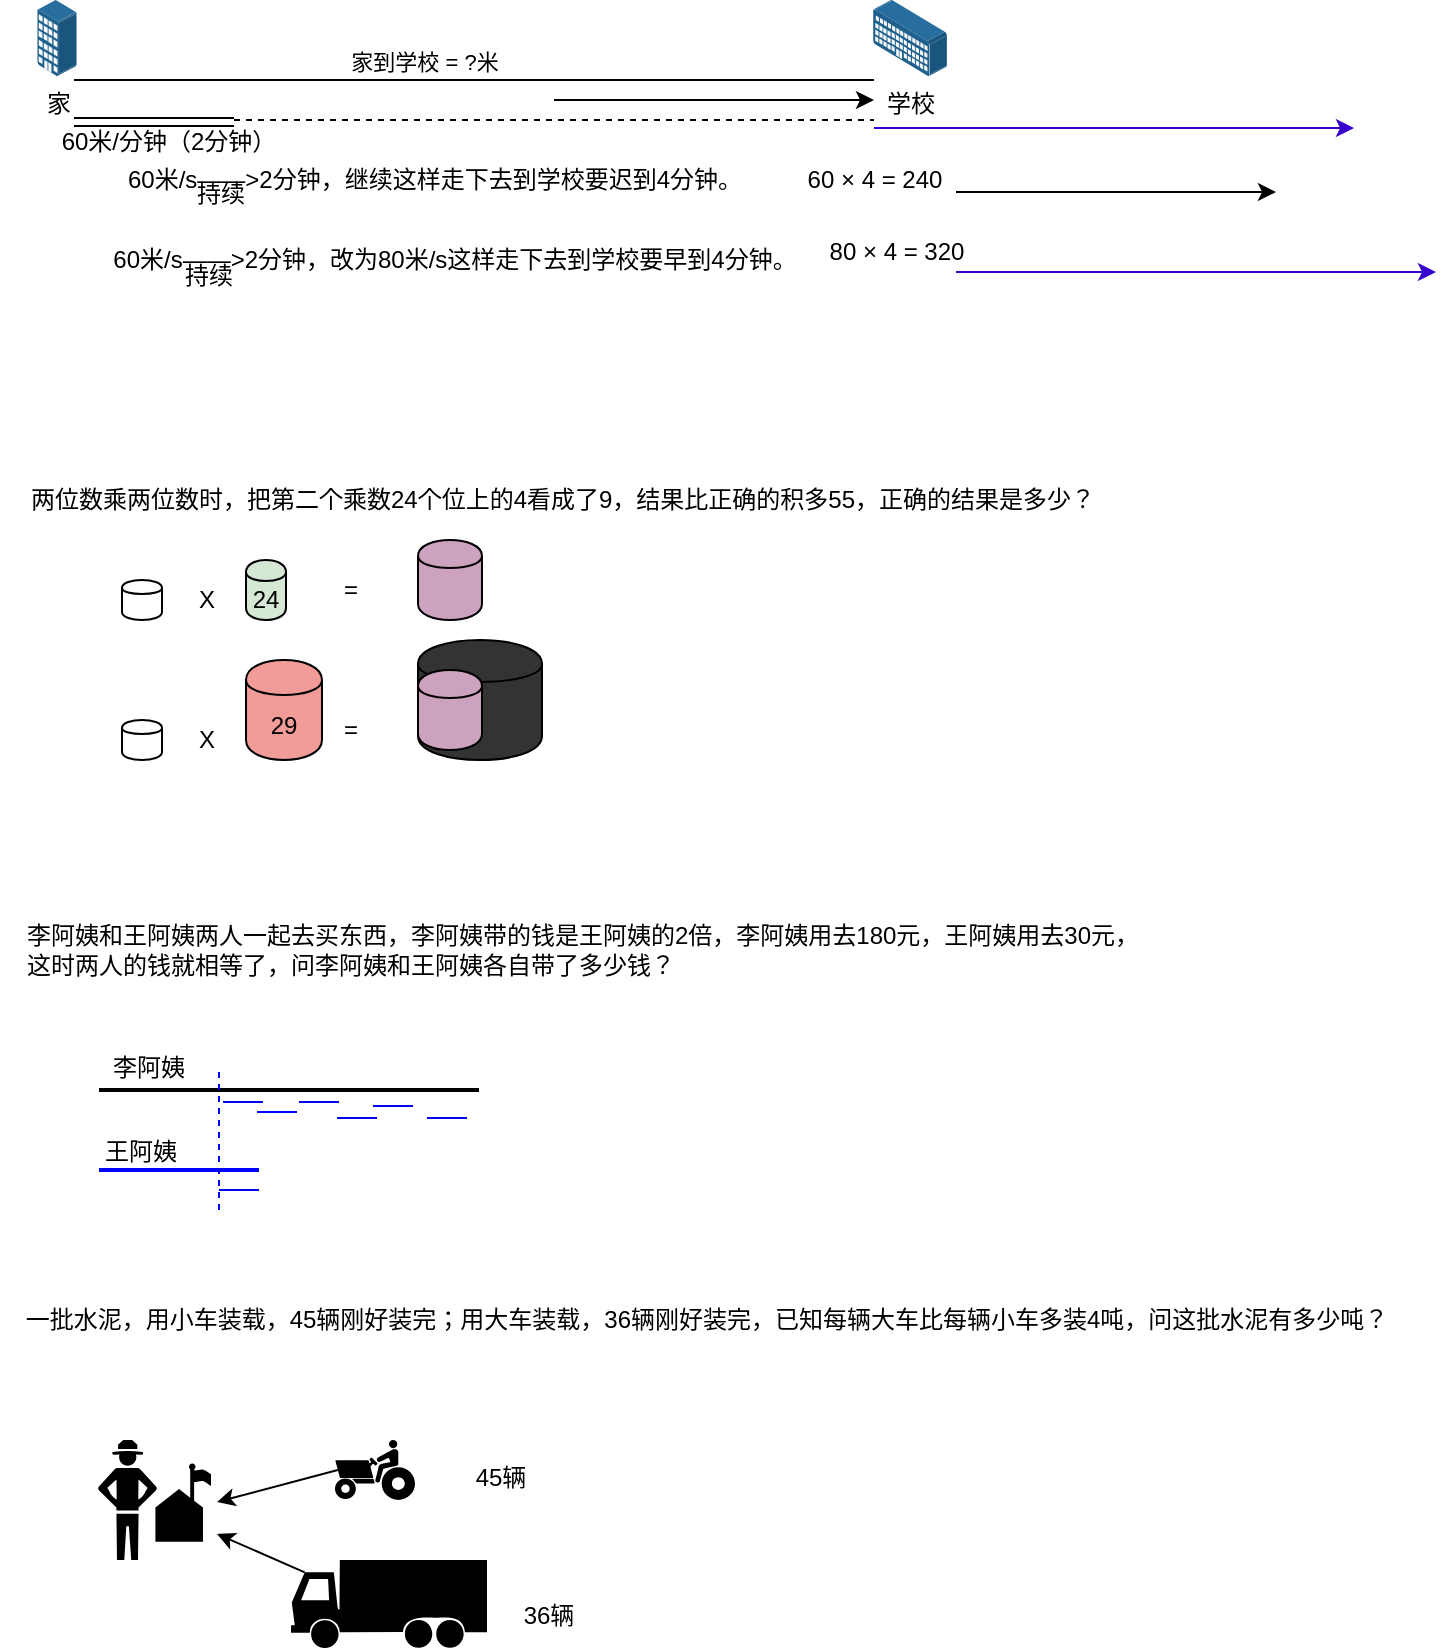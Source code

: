<mxfile version="13.0.1" type="github">
  <diagram id="Pz9Wp0MGv7To2l7jw31U" name="第 1 页">
    <mxGraphModel dx="1422" dy="723" grid="1" gridSize="10" guides="1" tooltips="1" connect="1" arrows="1" fold="1" page="1" pageScale="1" pageWidth="827" pageHeight="1169" math="0" shadow="0">
      <root>
        <mxCell id="0" />
        <mxCell id="1" parent="0" />
        <mxCell id="Qv1n9u9stY9VH0lMy7Xa-1" value="" style="endArrow=none;html=1;" parent="1" edge="1">
          <mxGeometry width="50" height="50" relative="1" as="geometry">
            <mxPoint x="76" y="60" as="sourcePoint" />
            <mxPoint x="476" y="60" as="targetPoint" />
          </mxGeometry>
        </mxCell>
        <mxCell id="Qv1n9u9stY9VH0lMy7Xa-16" value="家到学校 = ?米" style="edgeLabel;html=1;align=center;verticalAlign=middle;resizable=0;points=[];" parent="Qv1n9u9stY9VH0lMy7Xa-1" vertex="1" connectable="0">
          <mxGeometry x="-0.125" relative="1" as="geometry">
            <mxPoint y="-9" as="offset" />
          </mxGeometry>
        </mxCell>
        <mxCell id="Qv1n9u9stY9VH0lMy7Xa-2" value="家" style="points=[];aspect=fixed;html=1;align=center;shadow=0;dashed=0;image;image=img/lib/allied_telesis/buildings/Apartments.svg;fontFamily=Helvetica;fontSize=12;fontColor=#000000;strokeColor=none;fillColor=none;gradientColor=none;" parent="1" vertex="1">
          <mxGeometry x="39" y="20" width="57" height="38" as="geometry" />
        </mxCell>
        <mxCell id="Qv1n9u9stY9VH0lMy7Xa-3" value="学校" style="points=[];aspect=fixed;html=1;align=center;shadow=0;dashed=0;image;image=img/lib/allied_telesis/buildings/Long_Building.svg;fontFamily=Helvetica;fontSize=12;fontColor=#000000;strokeColor=none;fillColor=none;gradientColor=none;" parent="1" vertex="1">
          <mxGeometry x="456" y="20" width="76" height="38" as="geometry" />
        </mxCell>
        <mxCell id="Qv1n9u9stY9VH0lMy7Xa-5" value="60米/s——&amp;gt;2分钟，继续这样走下去到学校要迟到4分钟。" style="text;html=1;align=center;verticalAlign=middle;resizable=0;points=[];autosize=1;" parent="1" vertex="1">
          <mxGeometry x="96" y="100" width="320" height="20" as="geometry" />
        </mxCell>
        <mxCell id="Qv1n9u9stY9VH0lMy7Xa-6" value="60米/s——&amp;gt;2分钟，改为80米/s这样走下去到学校要早到4分钟。" style="text;html=1;align=center;verticalAlign=middle;resizable=0;points=[];autosize=1;" parent="1" vertex="1">
          <mxGeometry x="86" y="140" width="360" height="20" as="geometry" />
        </mxCell>
        <mxCell id="Qv1n9u9stY9VH0lMy7Xa-7" value="" style="shape=link;html=1;" parent="1" edge="1">
          <mxGeometry width="50" height="50" relative="1" as="geometry">
            <mxPoint x="76" y="81" as="sourcePoint" />
            <mxPoint x="156" y="81" as="targetPoint" />
          </mxGeometry>
        </mxCell>
        <mxCell id="Qv1n9u9stY9VH0lMy7Xa-8" value="60米/分钟（2分钟）" style="text;html=1;align=center;verticalAlign=middle;resizable=0;points=[];autosize=1;" parent="1" vertex="1">
          <mxGeometry x="63" y="81" width="120" height="20" as="geometry" />
        </mxCell>
        <mxCell id="Qv1n9u9stY9VH0lMy7Xa-9" value="" style="endArrow=none;dashed=1;html=1;" parent="1" edge="1">
          <mxGeometry width="50" height="50" relative="1" as="geometry">
            <mxPoint x="156" y="80" as="sourcePoint" />
            <mxPoint x="476" y="80" as="targetPoint" />
          </mxGeometry>
        </mxCell>
        <mxCell id="Qv1n9u9stY9VH0lMy7Xa-14" value="" style="endArrow=classic;html=1;" parent="1" edge="1">
          <mxGeometry width="50" height="50" relative="1" as="geometry">
            <mxPoint x="316" y="70" as="sourcePoint" />
            <mxPoint x="476" y="70" as="targetPoint" />
          </mxGeometry>
        </mxCell>
        <mxCell id="Qv1n9u9stY9VH0lMy7Xa-15" value="" style="endArrow=classic;html=1;fillColor=#6a00ff;strokeColor=#3700CC;" parent="1" edge="1">
          <mxGeometry width="50" height="50" relative="1" as="geometry">
            <mxPoint x="476" y="84" as="sourcePoint" />
            <mxPoint x="716" y="84" as="targetPoint" />
          </mxGeometry>
        </mxCell>
        <mxCell id="Qv1n9u9stY9VH0lMy7Xa-17" value="持续" style="text;html=1;align=center;verticalAlign=middle;resizable=0;points=[];autosize=1;" parent="1" vertex="1">
          <mxGeometry x="129" y="107" width="40" height="20" as="geometry" />
        </mxCell>
        <mxCell id="Qv1n9u9stY9VH0lMy7Xa-18" value="持续" style="text;html=1;align=center;verticalAlign=middle;resizable=0;points=[];autosize=1;" parent="1" vertex="1">
          <mxGeometry x="123" y="148" width="40" height="20" as="geometry" />
        </mxCell>
        <mxCell id="Qv1n9u9stY9VH0lMy7Xa-19" value="60 × 4 = 240" style="text;html=1;align=center;verticalAlign=middle;resizable=0;points=[];autosize=1;" parent="1" vertex="1">
          <mxGeometry x="436" y="100" width="80" height="20" as="geometry" />
        </mxCell>
        <mxCell id="Qv1n9u9stY9VH0lMy7Xa-20" value="80 × 4 = 320" style="text;html=1;align=center;verticalAlign=middle;resizable=0;points=[];autosize=1;" parent="1" vertex="1">
          <mxGeometry x="447" y="136" width="80" height="20" as="geometry" />
        </mxCell>
        <mxCell id="Qv1n9u9stY9VH0lMy7Xa-21" value="" style="endArrow=classic;html=1;" parent="1" edge="1">
          <mxGeometry width="50" height="50" relative="1" as="geometry">
            <mxPoint x="517" y="116" as="sourcePoint" />
            <mxPoint x="677" y="116" as="targetPoint" />
          </mxGeometry>
        </mxCell>
        <mxCell id="Qv1n9u9stY9VH0lMy7Xa-22" value="" style="endArrow=classic;html=1;fillColor=#6a00ff;strokeColor=#3700CC;" parent="1" edge="1">
          <mxGeometry width="50" height="50" relative="1" as="geometry">
            <mxPoint x="517" y="156" as="sourcePoint" />
            <mxPoint x="757" y="156" as="targetPoint" />
          </mxGeometry>
        </mxCell>
        <mxCell id="Qv1n9u9stY9VH0lMy7Xa-23" value="两位数乘两位数时，把第二个乘数24个位上的4看成了9，结果比正确的积多55，正确的结果是多少？" style="text;html=1;align=center;verticalAlign=middle;resizable=0;points=[];autosize=1;" parent="1" vertex="1">
          <mxGeometry x="45" y="260" width="550" height="20" as="geometry" />
        </mxCell>
        <mxCell id="Qv1n9u9stY9VH0lMy7Xa-24" value="李阿姨和王阿姨两人一起去买东西，李阿姨带的钱是王阿姨的2倍，李阿姨用去180元，王阿姨用去30元，&lt;br&gt;&lt;div style=&quot;text-align: left&quot;&gt;&lt;span&gt;这时两人的钱就相等了，&lt;/span&gt;&lt;span&gt;问李阿姨和王阿姨各自带了多少钱？&lt;/span&gt;&lt;/div&gt;" style="text;html=1;align=center;verticalAlign=middle;resizable=0;points=[];autosize=1;" parent="1" vertex="1">
          <mxGeometry x="45" y="480" width="570" height="30" as="geometry" />
        </mxCell>
        <mxCell id="Qv1n9u9stY9VH0lMy7Xa-25" value="一批水泥，用小车装载，45辆刚好装完；用大车装载，36辆刚好装完，已知每辆大车比每辆小车多装4吨，问这批水泥有多少吨？" style="text;html=1;align=center;verticalAlign=middle;resizable=0;points=[];autosize=1;" parent="1" vertex="1">
          <mxGeometry x="42" y="670" width="700" height="20" as="geometry" />
        </mxCell>
        <mxCell id="Qv1n9u9stY9VH0lMy7Xa-27" value="" style="shape=mxgraph.signs.transportation.tractor_1;html=1;pointerEvents=1;fillColor=#000000;strokeColor=none;verticalLabelPosition=bottom;verticalAlign=top;align=center;" parent="1" vertex="1">
          <mxGeometry x="206.5" y="740" width="40" height="30" as="geometry" />
        </mxCell>
        <mxCell id="Qv1n9u9stY9VH0lMy7Xa-28" value="" style="shape=mxgraph.signs.transportation.truck_3;html=1;pointerEvents=1;fillColor=#000000;strokeColor=none;verticalLabelPosition=bottom;verticalAlign=top;align=center;" parent="1" vertex="1">
          <mxGeometry x="184.5" y="800" width="98" height="44" as="geometry" />
        </mxCell>
        <mxCell id="Qv1n9u9stY9VH0lMy7Xa-29" value="" style="shape=mxgraph.signs.sports.ranger_station_2;html=1;pointerEvents=1;fillColor=#000000;strokeColor=none;verticalLabelPosition=bottom;verticalAlign=top;align=center;" parent="1" vertex="1">
          <mxGeometry x="87.5" y="740" width="57" height="60" as="geometry" />
        </mxCell>
        <mxCell id="Qv1n9u9stY9VH0lMy7Xa-30" value="" style="endArrow=classic;html=1;exitX=0.035;exitY=0.5;exitDx=0;exitDy=0;exitPerimeter=0;entryX=1.053;entryY=0.517;entryDx=0;entryDy=0;entryPerimeter=0;" parent="1" source="Qv1n9u9stY9VH0lMy7Xa-27" target="Qv1n9u9stY9VH0lMy7Xa-29" edge="1">
          <mxGeometry width="50" height="50" relative="1" as="geometry">
            <mxPoint x="254.5" y="780" as="sourcePoint" />
            <mxPoint x="294.5" y="758" as="targetPoint" />
          </mxGeometry>
        </mxCell>
        <mxCell id="Qv1n9u9stY9VH0lMy7Xa-33" value="" style="endArrow=classic;html=1;exitX=0.07;exitY=0.14;exitDx=0;exitDy=0;exitPerimeter=0;entryX=1.053;entryY=0.783;entryDx=0;entryDy=0;entryPerimeter=0;" parent="1" source="Qv1n9u9stY9VH0lMy7Xa-28" target="Qv1n9u9stY9VH0lMy7Xa-29" edge="1">
          <mxGeometry width="50" height="50" relative="1" as="geometry">
            <mxPoint x="217.9" y="765" as="sourcePoint" />
            <mxPoint x="157.521" y="781.02" as="targetPoint" />
          </mxGeometry>
        </mxCell>
        <mxCell id="Qv1n9u9stY9VH0lMy7Xa-34" value="45辆" style="text;html=1;align=center;verticalAlign=middle;resizable=0;points=[];autosize=1;" parent="1" vertex="1">
          <mxGeometry x="268.5" y="749" width="40" height="20" as="geometry" />
        </mxCell>
        <mxCell id="Qv1n9u9stY9VH0lMy7Xa-35" value="36辆" style="text;html=1;align=center;verticalAlign=middle;resizable=0;points=[];autosize=1;" parent="1" vertex="1">
          <mxGeometry x="292.5" y="818" width="40" height="20" as="geometry" />
        </mxCell>
        <mxCell id="qcMhjn22wfGFSeCv5ZoT-1" value="" style="shape=cylinder;whiteSpace=wrap;html=1;boundedLbl=1;backgroundOutline=1;" vertex="1" parent="1">
          <mxGeometry x="100" y="310" width="20" height="20" as="geometry" />
        </mxCell>
        <mxCell id="qcMhjn22wfGFSeCv5ZoT-2" value="24" style="shape=cylinder;whiteSpace=wrap;html=1;boundedLbl=1;backgroundOutline=1;fillColor=#D5E8D4;" vertex="1" parent="1">
          <mxGeometry x="162" y="300" width="20" height="30" as="geometry" />
        </mxCell>
        <mxCell id="qcMhjn22wfGFSeCv5ZoT-3" value="" style="shape=cylinder;whiteSpace=wrap;html=1;boundedLbl=1;backgroundOutline=1;fillColor=#CDA2BE;" vertex="1" parent="1">
          <mxGeometry x="248" y="290" width="32" height="40" as="geometry" />
        </mxCell>
        <mxCell id="qcMhjn22wfGFSeCv5ZoT-4" value="X" style="text;html=1;align=center;verticalAlign=middle;resizable=0;points=[];autosize=1;" vertex="1" parent="1">
          <mxGeometry x="132" y="310" width="20" height="20" as="geometry" />
        </mxCell>
        <mxCell id="qcMhjn22wfGFSeCv5ZoT-5" value="=" style="text;html=1;align=center;verticalAlign=middle;resizable=0;points=[];autosize=1;" vertex="1" parent="1">
          <mxGeometry x="204" y="305" width="20" height="20" as="geometry" />
        </mxCell>
        <mxCell id="qcMhjn22wfGFSeCv5ZoT-6" value="" style="shape=cylinder;whiteSpace=wrap;html=1;boundedLbl=1;backgroundOutline=1;" vertex="1" parent="1">
          <mxGeometry x="100" y="380" width="20" height="20" as="geometry" />
        </mxCell>
        <mxCell id="qcMhjn22wfGFSeCv5ZoT-7" value="29" style="shape=cylinder;whiteSpace=wrap;html=1;boundedLbl=1;backgroundOutline=1;fillColor=#F19C99;" vertex="1" parent="1">
          <mxGeometry x="162" y="350" width="38" height="50" as="geometry" />
        </mxCell>
        <mxCell id="qcMhjn22wfGFSeCv5ZoT-8" value="" style="shape=cylinder;whiteSpace=wrap;html=1;boundedLbl=1;backgroundOutline=1;fillColor=#333333;" vertex="1" parent="1">
          <mxGeometry x="248" y="340" width="62" height="60" as="geometry" />
        </mxCell>
        <mxCell id="qcMhjn22wfGFSeCv5ZoT-9" value="X" style="text;html=1;align=center;verticalAlign=middle;resizable=0;points=[];autosize=1;" vertex="1" parent="1">
          <mxGeometry x="132" y="380" width="20" height="20" as="geometry" />
        </mxCell>
        <mxCell id="qcMhjn22wfGFSeCv5ZoT-10" value="=" style="text;html=1;align=center;verticalAlign=middle;resizable=0;points=[];autosize=1;" vertex="1" parent="1">
          <mxGeometry x="204" y="375" width="20" height="20" as="geometry" />
        </mxCell>
        <mxCell id="qcMhjn22wfGFSeCv5ZoT-11" value="" style="endArrow=none;html=1;fontStyle=1;strokeWidth=2;" edge="1" parent="1">
          <mxGeometry width="50" height="50" relative="1" as="geometry">
            <mxPoint x="88.5" y="565" as="sourcePoint" />
            <mxPoint x="278.5" y="565" as="targetPoint" />
          </mxGeometry>
        </mxCell>
        <mxCell id="qcMhjn22wfGFSeCv5ZoT-12" value="" style="endArrow=none;html=1;strokeWidth=2;strokeColor=#0000FF;" edge="1" parent="1">
          <mxGeometry width="50" height="50" relative="1" as="geometry">
            <mxPoint x="88.5" y="605" as="sourcePoint" />
            <mxPoint x="168.5" y="605" as="targetPoint" />
          </mxGeometry>
        </mxCell>
        <mxCell id="qcMhjn22wfGFSeCv5ZoT-13" value="李阿姨" style="text;html=1;align=center;verticalAlign=middle;resizable=0;points=[];autosize=1;" vertex="1" parent="1">
          <mxGeometry x="87.5" y="544" width="50" height="20" as="geometry" />
        </mxCell>
        <mxCell id="qcMhjn22wfGFSeCv5ZoT-14" value="王阿姨" style="text;html=1;align=center;verticalAlign=middle;resizable=0;points=[];autosize=1;" vertex="1" parent="1">
          <mxGeometry x="83.5" y="586" width="50" height="20" as="geometry" />
        </mxCell>
        <mxCell id="qcMhjn22wfGFSeCv5ZoT-16" value="" style="endArrow=none;html=1;strokeWidth=1;strokeColor=#0000FF;" edge="1" parent="1">
          <mxGeometry width="50" height="50" relative="1" as="geometry">
            <mxPoint x="148.5" y="615" as="sourcePoint" />
            <mxPoint x="168.5" y="615" as="targetPoint" />
          </mxGeometry>
        </mxCell>
        <mxCell id="qcMhjn22wfGFSeCv5ZoT-28" value="" style="endArrow=none;html=1;strokeWidth=1;strokeColor=#0000FF;" edge="1" parent="1">
          <mxGeometry width="50" height="50" relative="1" as="geometry">
            <mxPoint x="150.5" y="571" as="sourcePoint" />
            <mxPoint x="170.5" y="571" as="targetPoint" />
            <Array as="points">
              <mxPoint x="160.5" y="571" />
            </Array>
          </mxGeometry>
        </mxCell>
        <mxCell id="qcMhjn22wfGFSeCv5ZoT-29" value="" style="endArrow=none;html=1;strokeWidth=1;strokeColor=#0000FF;" edge="1" parent="1">
          <mxGeometry width="50" height="50" relative="1" as="geometry">
            <mxPoint x="167.5" y="576" as="sourcePoint" />
            <mxPoint x="187.5" y="576" as="targetPoint" />
            <Array as="points">
              <mxPoint x="177.5" y="576" />
            </Array>
          </mxGeometry>
        </mxCell>
        <mxCell id="qcMhjn22wfGFSeCv5ZoT-30" value="" style="endArrow=none;html=1;strokeWidth=1;strokeColor=#0000FF;" edge="1" parent="1">
          <mxGeometry width="50" height="50" relative="1" as="geometry">
            <mxPoint x="188.5" y="571" as="sourcePoint" />
            <mxPoint x="208.5" y="571" as="targetPoint" />
            <Array as="points">
              <mxPoint x="198.5" y="571" />
            </Array>
          </mxGeometry>
        </mxCell>
        <mxCell id="qcMhjn22wfGFSeCv5ZoT-31" value="" style="endArrow=none;html=1;strokeWidth=1;strokeColor=#0000FF;" edge="1" parent="1">
          <mxGeometry width="50" height="50" relative="1" as="geometry">
            <mxPoint x="207.5" y="579" as="sourcePoint" />
            <mxPoint x="227.5" y="579" as="targetPoint" />
            <Array as="points">
              <mxPoint x="217.5" y="579" />
            </Array>
          </mxGeometry>
        </mxCell>
        <mxCell id="qcMhjn22wfGFSeCv5ZoT-32" value="" style="endArrow=none;html=1;strokeWidth=1;strokeColor=#0000FF;" edge="1" parent="1">
          <mxGeometry width="50" height="50" relative="1" as="geometry">
            <mxPoint x="225.5" y="573" as="sourcePoint" />
            <mxPoint x="245.5" y="573" as="targetPoint" />
            <Array as="points">
              <mxPoint x="235.5" y="573" />
            </Array>
          </mxGeometry>
        </mxCell>
        <mxCell id="qcMhjn22wfGFSeCv5ZoT-33" value="" style="endArrow=none;dashed=1;html=1;strokeColor=#0000FF;strokeWidth=1;" edge="1" parent="1">
          <mxGeometry width="50" height="50" relative="1" as="geometry">
            <mxPoint x="148.5" y="625" as="sourcePoint" />
            <mxPoint x="148.5" y="555" as="targetPoint" />
          </mxGeometry>
        </mxCell>
        <mxCell id="qcMhjn22wfGFSeCv5ZoT-34" value="" style="endArrow=none;html=1;strokeWidth=1;strokeColor=#0000FF;" edge="1" parent="1">
          <mxGeometry width="50" height="50" relative="1" as="geometry">
            <mxPoint x="252.5" y="579" as="sourcePoint" />
            <mxPoint x="272.5" y="579" as="targetPoint" />
            <Array as="points">
              <mxPoint x="262.5" y="579" />
            </Array>
          </mxGeometry>
        </mxCell>
        <mxCell id="qcMhjn22wfGFSeCv5ZoT-35" value="" style="shape=cylinder;whiteSpace=wrap;html=1;boundedLbl=1;backgroundOutline=1;fillColor=#CDA2BE;" vertex="1" parent="1">
          <mxGeometry x="248" y="355" width="32" height="40" as="geometry" />
        </mxCell>
      </root>
    </mxGraphModel>
  </diagram>
</mxfile>

